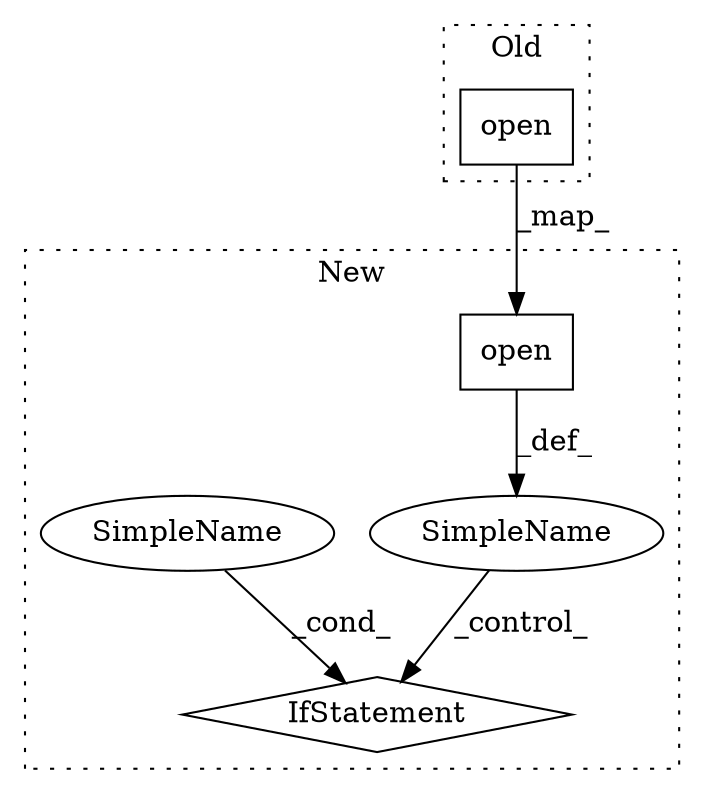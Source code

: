 digraph G {
subgraph cluster0 {
1 [label="open" a="32" s="527,548" l="5,1" shape="box"];
label = "Old";
style="dotted";
}
subgraph cluster1 {
2 [label="open" a="32" s="1714,1735" l="5,1" shape="box"];
3 [label="SimpleName" a="42" s="" l="" shape="ellipse"];
4 [label="IfStatement" a="25" s="1990,2039" l="4,2" shape="diamond"];
5 [label="SimpleName" a="42" s="" l="" shape="ellipse"];
label = "New";
style="dotted";
}
1 -> 2 [label="_map_"];
2 -> 3 [label="_def_"];
3 -> 4 [label="_control_"];
5 -> 4 [label="_cond_"];
}